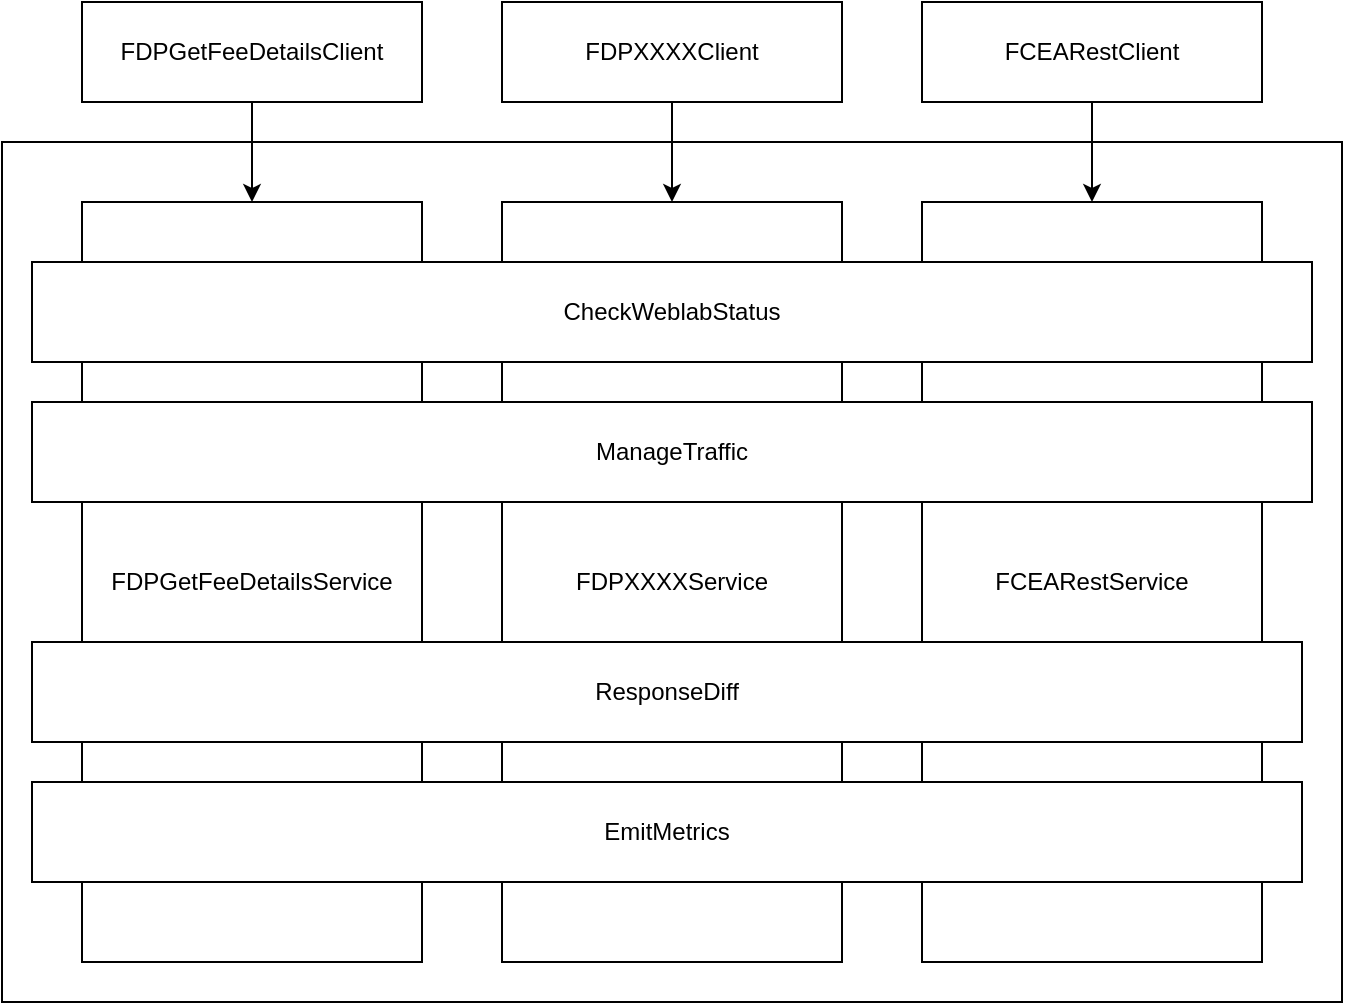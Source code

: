 <mxfile version="15.5.6" type="github">
  <diagram id="DsSjJjClkw_anlTKbf98" name="Page-1">
    <mxGraphModel dx="1341" dy="796" grid="1" gridSize="10" guides="1" tooltips="1" connect="1" arrows="1" fold="1" page="1" pageScale="1" pageWidth="850" pageHeight="1100" math="0" shadow="0">
      <root>
        <mxCell id="0" />
        <mxCell id="1" parent="0" />
        <mxCell id="fcozuPdxGlwMEgor9Uya-1" value="" style="rounded=0;whiteSpace=wrap;html=1;" parent="1" vertex="1">
          <mxGeometry x="70" y="250" width="670" height="430" as="geometry" />
        </mxCell>
        <mxCell id="fcozuPdxGlwMEgor9Uya-6" value="FDPGetFeeDetailsService" style="rounded=0;whiteSpace=wrap;html=1;" parent="1" vertex="1">
          <mxGeometry x="110" y="280" width="170" height="380" as="geometry" />
        </mxCell>
        <mxCell id="fcozuPdxGlwMEgor9Uya-7" style="edgeStyle=orthogonalEdgeStyle;rounded=0;orthogonalLoop=1;jettySize=auto;html=1;exitX=0.5;exitY=1;exitDx=0;exitDy=0;" parent="1" edge="1">
          <mxGeometry relative="1" as="geometry">
            <mxPoint x="295" y="450" as="sourcePoint" />
            <mxPoint x="295" y="450" as="targetPoint" />
          </mxGeometry>
        </mxCell>
        <mxCell id="dJ8vZ-xsklOt-_jsUtIB-7" style="edgeStyle=orthogonalEdgeStyle;rounded=0;orthogonalLoop=1;jettySize=auto;html=1;exitX=0.5;exitY=1;exitDx=0;exitDy=0;entryX=0.5;entryY=0;entryDx=0;entryDy=0;" edge="1" parent="1" source="fcozuPdxGlwMEgor9Uya-14" target="fcozuPdxGlwMEgor9Uya-6">
          <mxGeometry relative="1" as="geometry" />
        </mxCell>
        <mxCell id="fcozuPdxGlwMEgor9Uya-14" value="FDPGetFeeDetailsClient" style="rounded=0;whiteSpace=wrap;html=1;" parent="1" vertex="1">
          <mxGeometry x="110" y="180" width="170" height="50" as="geometry" />
        </mxCell>
        <mxCell id="dJ8vZ-xsklOt-_jsUtIB-1" value="FDPXXXXService" style="rounded=0;whiteSpace=wrap;html=1;" vertex="1" parent="1">
          <mxGeometry x="320" y="280" width="170" height="380" as="geometry" />
        </mxCell>
        <mxCell id="dJ8vZ-xsklOt-_jsUtIB-2" value="FCEARestService" style="rounded=0;whiteSpace=wrap;html=1;" vertex="1" parent="1">
          <mxGeometry x="530" y="280" width="170" height="380" as="geometry" />
        </mxCell>
        <mxCell id="fcozuPdxGlwMEgor9Uya-11" value="CheckWeblabStatus" style="rounded=0;whiteSpace=wrap;html=1;" parent="1" vertex="1">
          <mxGeometry x="85" y="310" width="640" height="50" as="geometry" />
        </mxCell>
        <mxCell id="fcozuPdxGlwMEgor9Uya-9" value="ResponseDiff" style="rounded=0;whiteSpace=wrap;html=1;" parent="1" vertex="1">
          <mxGeometry x="85" y="500" width="635" height="50" as="geometry" />
        </mxCell>
        <mxCell id="dJ8vZ-xsklOt-_jsUtIB-3" value="ManageTraffic" style="rounded=0;whiteSpace=wrap;html=1;" vertex="1" parent="1">
          <mxGeometry x="85" y="380" width="640" height="50" as="geometry" />
        </mxCell>
        <mxCell id="dJ8vZ-xsklOt-_jsUtIB-4" value="EmitMetrics" style="rounded=0;whiteSpace=wrap;html=1;" vertex="1" parent="1">
          <mxGeometry x="85" y="570" width="635" height="50" as="geometry" />
        </mxCell>
        <mxCell id="dJ8vZ-xsklOt-_jsUtIB-8" style="edgeStyle=orthogonalEdgeStyle;rounded=0;orthogonalLoop=1;jettySize=auto;html=1;exitX=0.5;exitY=1;exitDx=0;exitDy=0;entryX=0.5;entryY=0;entryDx=0;entryDy=0;" edge="1" parent="1" source="dJ8vZ-xsklOt-_jsUtIB-5" target="dJ8vZ-xsklOt-_jsUtIB-1">
          <mxGeometry relative="1" as="geometry" />
        </mxCell>
        <mxCell id="dJ8vZ-xsklOt-_jsUtIB-5" value="FDPXXXXClient" style="rounded=0;whiteSpace=wrap;html=1;" vertex="1" parent="1">
          <mxGeometry x="320" y="180" width="170" height="50" as="geometry" />
        </mxCell>
        <mxCell id="dJ8vZ-xsklOt-_jsUtIB-9" style="edgeStyle=orthogonalEdgeStyle;rounded=0;orthogonalLoop=1;jettySize=auto;html=1;exitX=0.5;exitY=1;exitDx=0;exitDy=0;entryX=0.5;entryY=0;entryDx=0;entryDy=0;" edge="1" parent="1" source="dJ8vZ-xsklOt-_jsUtIB-6" target="dJ8vZ-xsklOt-_jsUtIB-2">
          <mxGeometry relative="1" as="geometry" />
        </mxCell>
        <mxCell id="dJ8vZ-xsklOt-_jsUtIB-6" value="FCEARestClient" style="rounded=0;whiteSpace=wrap;html=1;" vertex="1" parent="1">
          <mxGeometry x="530" y="180" width="170" height="50" as="geometry" />
        </mxCell>
      </root>
    </mxGraphModel>
  </diagram>
</mxfile>
